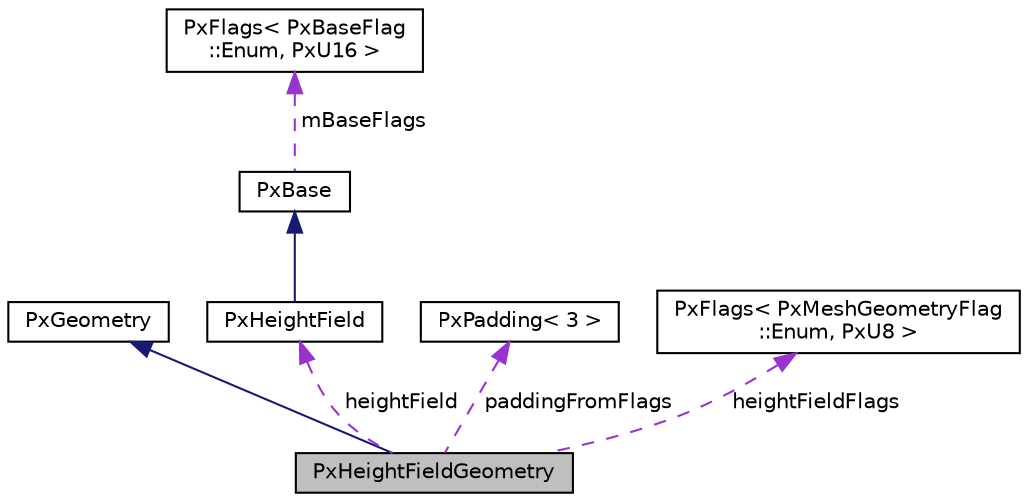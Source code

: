 digraph "PxHeightFieldGeometry"
{
  edge [fontname="Helvetica",fontsize="10",labelfontname="Helvetica",labelfontsize="10"];
  node [fontname="Helvetica",fontsize="10",shape=record];
  Node2 [label="PxHeightFieldGeometry",height=0.2,width=0.4,color="black", fillcolor="grey75", style="filled", fontcolor="black"];
  Node3 -> Node2 [dir="back",color="midnightblue",fontsize="10",style="solid",fontname="Helvetica"];
  Node3 [label="PxGeometry",height=0.2,width=0.4,color="black", fillcolor="white", style="filled",URL="$classPxGeometry.html",tooltip="A geometry object. "];
  Node4 -> Node2 [dir="back",color="darkorchid3",fontsize="10",style="dashed",label=" heightField" ,fontname="Helvetica"];
  Node4 [label="PxHeightField",height=0.2,width=0.4,color="black", fillcolor="white", style="filled",URL="$classPxHeightField.html",tooltip="A height field class. "];
  Node5 -> Node4 [dir="back",color="midnightblue",fontsize="10",style="solid",fontname="Helvetica"];
  Node5 [label="PxBase",height=0.2,width=0.4,color="black", fillcolor="white", style="filled",URL="$classPxBase.html",tooltip="Base class for objects that can be members of a PxCollection. "];
  Node6 -> Node5 [dir="back",color="darkorchid3",fontsize="10",style="dashed",label=" mBaseFlags" ,fontname="Helvetica"];
  Node6 [label="PxFlags\< PxBaseFlag\l::Enum, PxU16 \>",height=0.2,width=0.4,color="black", fillcolor="white", style="filled",URL="$classPxFlags.html"];
  Node7 -> Node2 [dir="back",color="darkorchid3",fontsize="10",style="dashed",label=" paddingFromFlags" ,fontname="Helvetica"];
  Node7 [label="PxPadding\< 3 \>",height=0.2,width=0.4,color="black", fillcolor="white", style="filled",URL="$structPxPadding.html"];
  Node8 -> Node2 [dir="back",color="darkorchid3",fontsize="10",style="dashed",label=" heightFieldFlags" ,fontname="Helvetica"];
  Node8 [label="PxFlags\< PxMeshGeometryFlag\l::Enum, PxU8 \>",height=0.2,width=0.4,color="black", fillcolor="white", style="filled",URL="$classPxFlags.html"];
}

